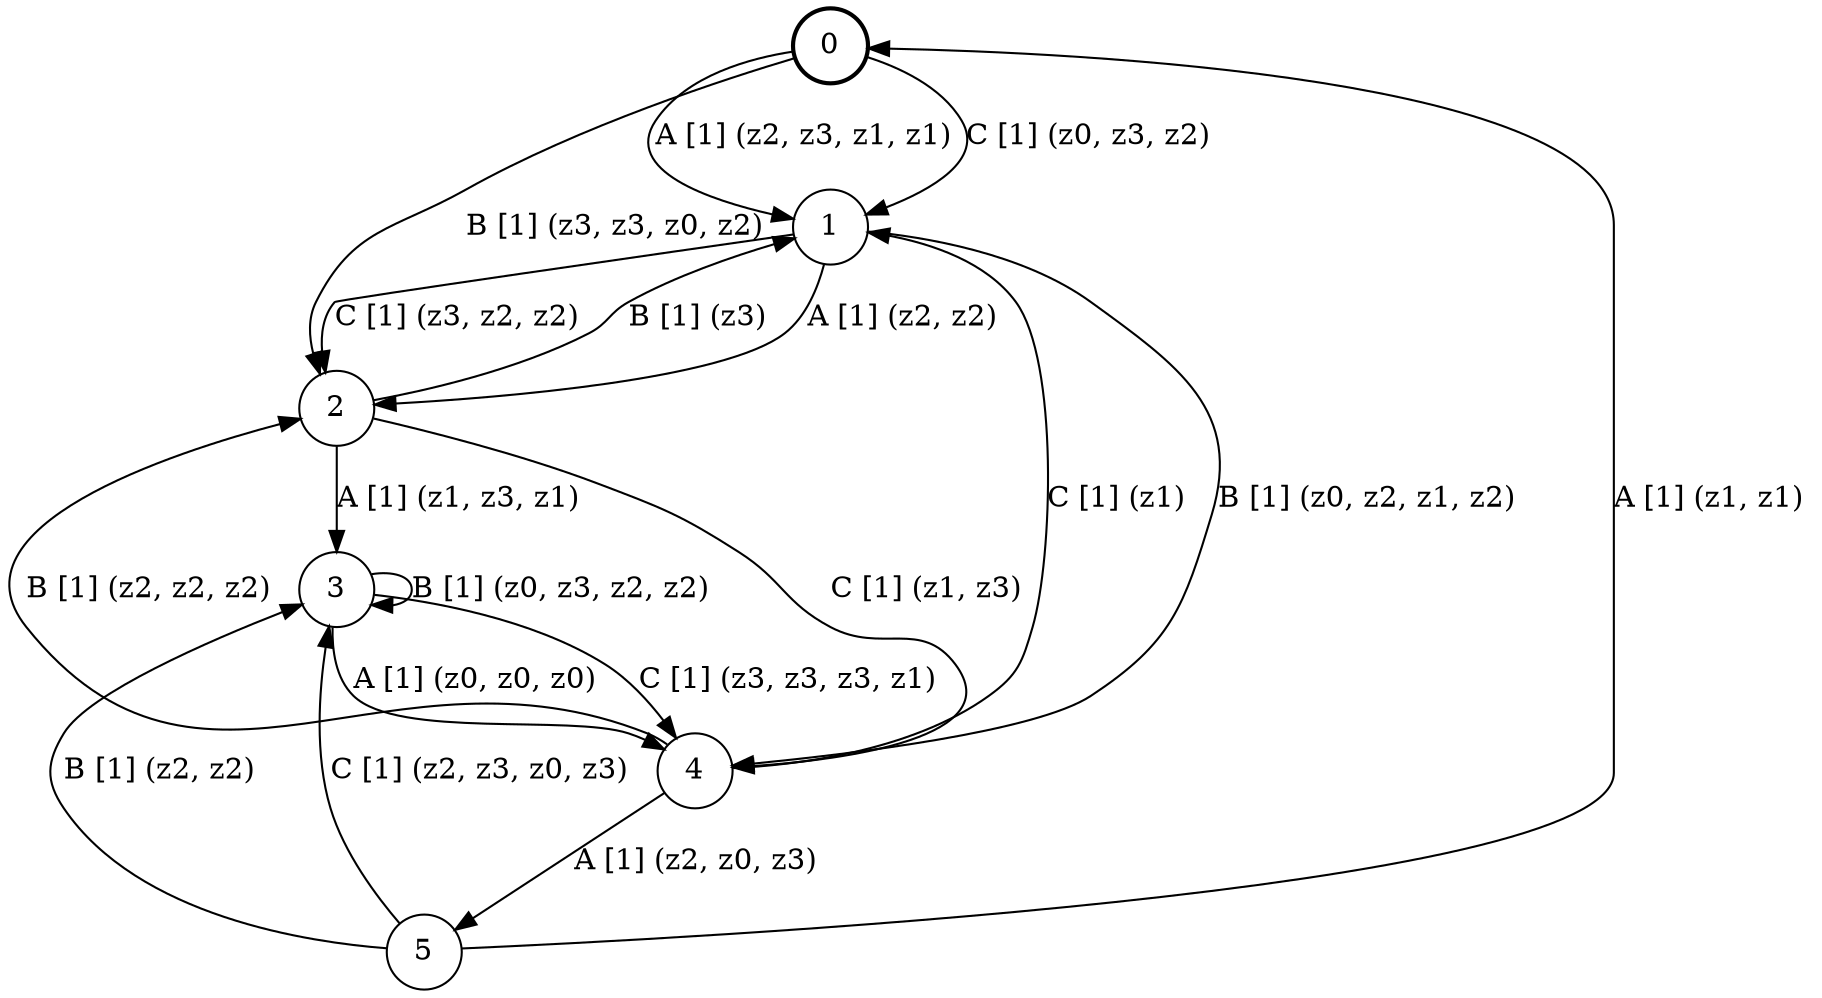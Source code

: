 # generated file, don't try to modify
# command: dot -Tpng <filename> > tree.png
digraph Automaton {
    node [shape = circle];
    0 [style = "bold"];
    0 -> 1 [label = "A [1] (z2, z3, z1, z1) "];
    0 -> 2 [label = "B [1] (z3, z3, z0, z2) "];
    0 -> 1 [label = "C [1] (z0, z3, z2) "];
    1 -> 2 [label = "A [1] (z2, z2) "];
    1 -> 4 [label = "B [1] (z0, z2, z1, z2) "];
    1 -> 2 [label = "C [1] (z3, z2, z2) "];
    2 -> 3 [label = "A [1] (z1, z3, z1) "];
    2 -> 1 [label = "B [1] (z3) "];
    2 -> 4 [label = "C [1] (z1, z3) "];
    3 -> 4 [label = "A [1] (z0, z0, z0) "];
    3 -> 3 [label = "B [1] (z0, z3, z2, z2) "];
    3 -> 4 [label = "C [1] (z3, z3, z3, z1) "];
    4 -> 5 [label = "A [1] (z2, z0, z3) "];
    4 -> 2 [label = "B [1] (z2, z2, z2) "];
    4 -> 1 [label = "C [1] (z1) "];
    5 -> 0 [label = "A [1] (z1, z1) "];
    5 -> 3 [label = "B [1] (z2, z2) "];
    5 -> 3 [label = "C [1] (z2, z3, z0, z3) "];
}
